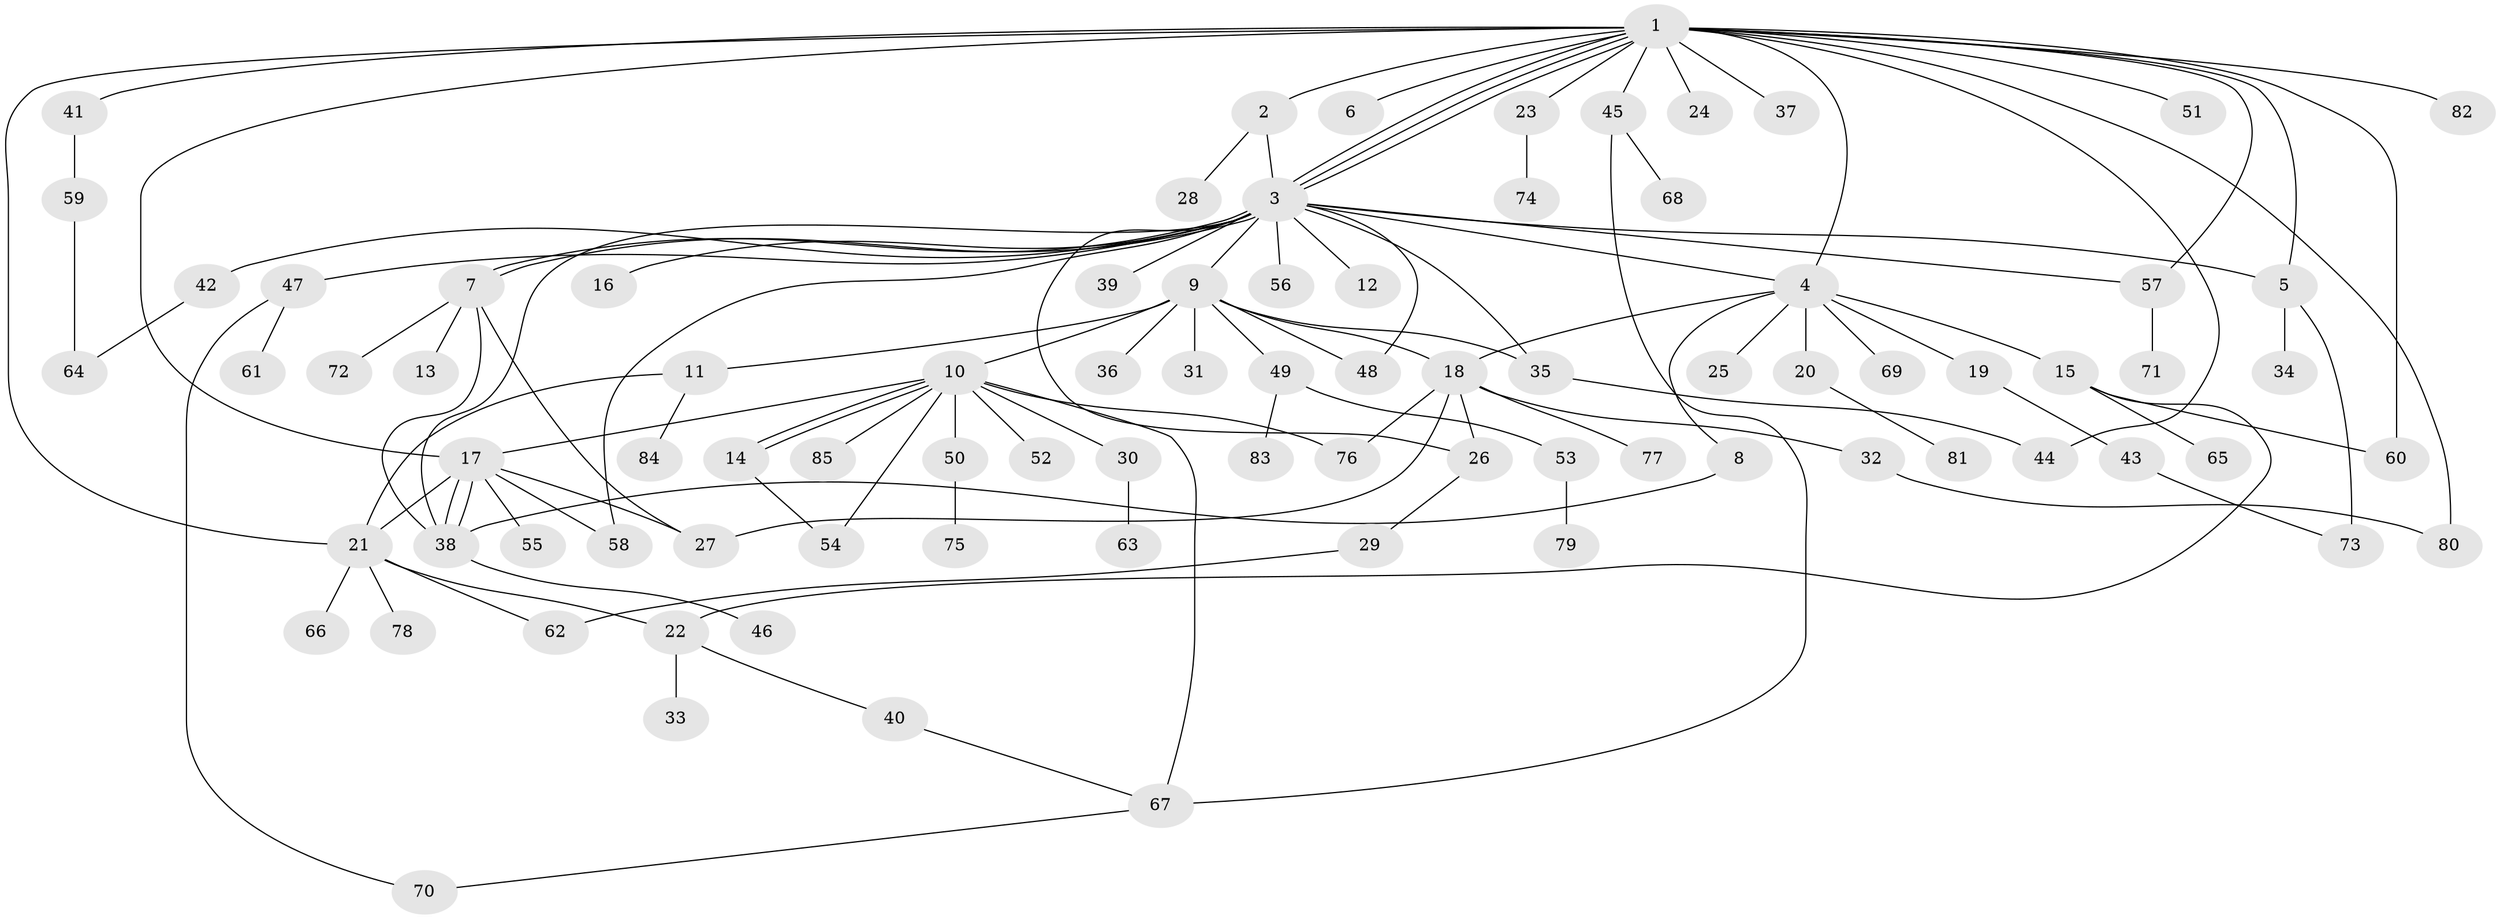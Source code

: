 // Generated by graph-tools (version 1.1) at 2025/35/03/09/25 02:35:40]
// undirected, 85 vertices, 118 edges
graph export_dot {
graph [start="1"]
  node [color=gray90,style=filled];
  1;
  2;
  3;
  4;
  5;
  6;
  7;
  8;
  9;
  10;
  11;
  12;
  13;
  14;
  15;
  16;
  17;
  18;
  19;
  20;
  21;
  22;
  23;
  24;
  25;
  26;
  27;
  28;
  29;
  30;
  31;
  32;
  33;
  34;
  35;
  36;
  37;
  38;
  39;
  40;
  41;
  42;
  43;
  44;
  45;
  46;
  47;
  48;
  49;
  50;
  51;
  52;
  53;
  54;
  55;
  56;
  57;
  58;
  59;
  60;
  61;
  62;
  63;
  64;
  65;
  66;
  67;
  68;
  69;
  70;
  71;
  72;
  73;
  74;
  75;
  76;
  77;
  78;
  79;
  80;
  81;
  82;
  83;
  84;
  85;
  1 -- 2;
  1 -- 3;
  1 -- 3;
  1 -- 3;
  1 -- 4;
  1 -- 5;
  1 -- 6;
  1 -- 17;
  1 -- 21;
  1 -- 23;
  1 -- 24;
  1 -- 37;
  1 -- 41;
  1 -- 44;
  1 -- 45;
  1 -- 51;
  1 -- 57;
  1 -- 60;
  1 -- 80;
  1 -- 82;
  2 -- 3;
  2 -- 28;
  3 -- 4;
  3 -- 5;
  3 -- 7;
  3 -- 7;
  3 -- 9;
  3 -- 12;
  3 -- 16;
  3 -- 26;
  3 -- 35;
  3 -- 38;
  3 -- 39;
  3 -- 42;
  3 -- 47;
  3 -- 48;
  3 -- 56;
  3 -- 57;
  3 -- 58;
  4 -- 8;
  4 -- 15;
  4 -- 18;
  4 -- 19;
  4 -- 20;
  4 -- 25;
  4 -- 69;
  5 -- 34;
  5 -- 73;
  7 -- 13;
  7 -- 27;
  7 -- 38;
  7 -- 72;
  8 -- 38;
  9 -- 10;
  9 -- 11;
  9 -- 18;
  9 -- 31;
  9 -- 35;
  9 -- 36;
  9 -- 48;
  9 -- 49;
  10 -- 14;
  10 -- 14;
  10 -- 17;
  10 -- 30;
  10 -- 50;
  10 -- 52;
  10 -- 54;
  10 -- 67;
  10 -- 76;
  10 -- 85;
  11 -- 21;
  11 -- 84;
  14 -- 54;
  15 -- 22;
  15 -- 60;
  15 -- 65;
  17 -- 21;
  17 -- 27;
  17 -- 38;
  17 -- 38;
  17 -- 55;
  17 -- 58;
  18 -- 26;
  18 -- 27;
  18 -- 32;
  18 -- 76;
  18 -- 77;
  19 -- 43;
  20 -- 81;
  21 -- 22;
  21 -- 62;
  21 -- 66;
  21 -- 78;
  22 -- 33;
  22 -- 40;
  23 -- 74;
  26 -- 29;
  29 -- 62;
  30 -- 63;
  32 -- 80;
  35 -- 44;
  38 -- 46;
  40 -- 67;
  41 -- 59;
  42 -- 64;
  43 -- 73;
  45 -- 67;
  45 -- 68;
  47 -- 61;
  47 -- 70;
  49 -- 53;
  49 -- 83;
  50 -- 75;
  53 -- 79;
  57 -- 71;
  59 -- 64;
  67 -- 70;
}
